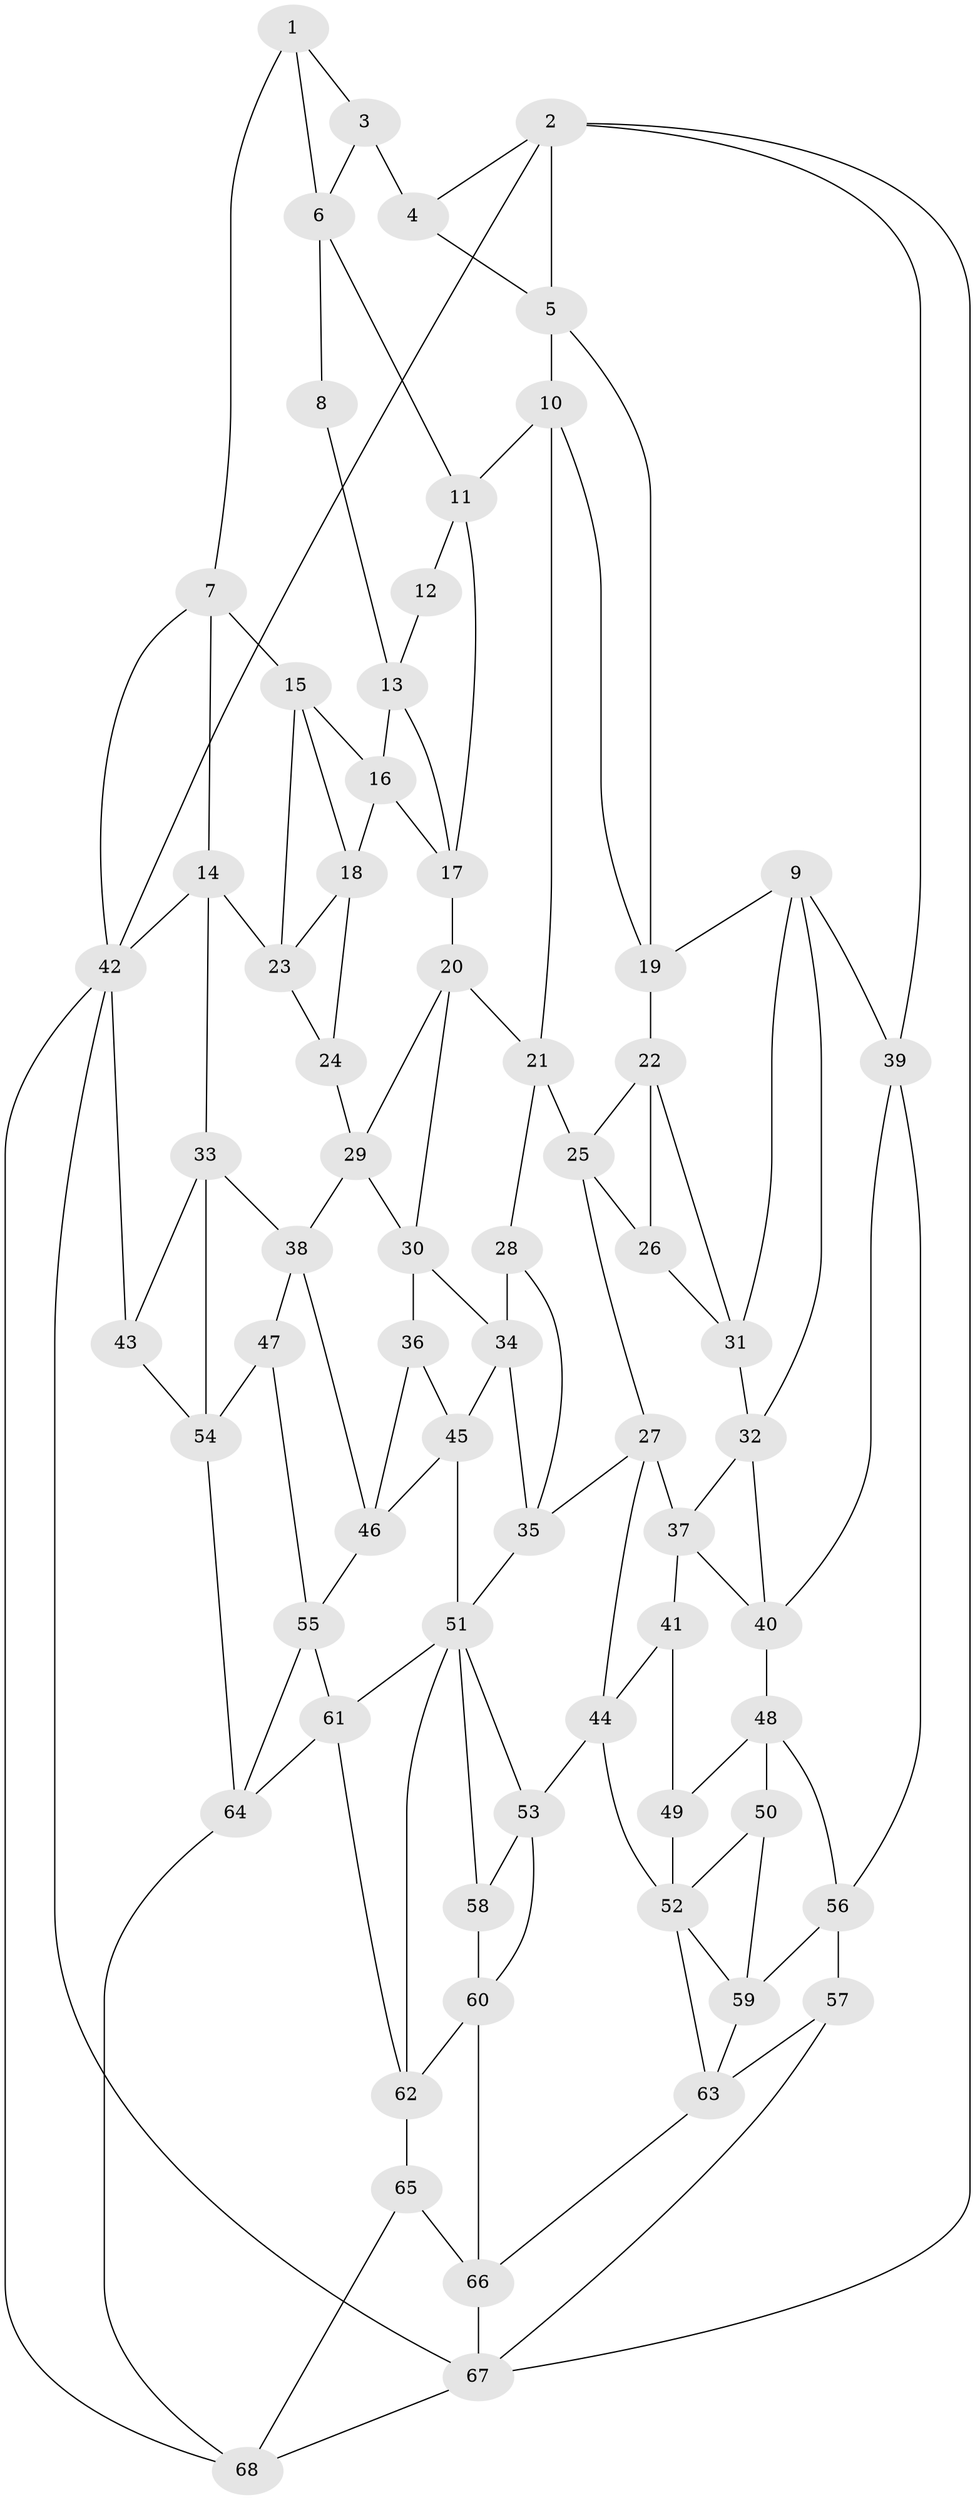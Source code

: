 // original degree distribution, {3: 0.022058823529411766, 4: 0.2426470588235294, 6: 0.2426470588235294, 5: 0.49264705882352944}
// Generated by graph-tools (version 1.1) at 2025/51/03/09/25 03:51:08]
// undirected, 68 vertices, 130 edges
graph export_dot {
graph [start="1"]
  node [color=gray90,style=filled];
  1;
  2;
  3;
  4;
  5;
  6;
  7;
  8;
  9;
  10;
  11;
  12;
  13;
  14;
  15;
  16;
  17;
  18;
  19;
  20;
  21;
  22;
  23;
  24;
  25;
  26;
  27;
  28;
  29;
  30;
  31;
  32;
  33;
  34;
  35;
  36;
  37;
  38;
  39;
  40;
  41;
  42;
  43;
  44;
  45;
  46;
  47;
  48;
  49;
  50;
  51;
  52;
  53;
  54;
  55;
  56;
  57;
  58;
  59;
  60;
  61;
  62;
  63;
  64;
  65;
  66;
  67;
  68;
  1 -- 3 [weight=1.0];
  1 -- 6 [weight=1.0];
  1 -- 7 [weight=1.0];
  2 -- 4 [weight=1.0];
  2 -- 5 [weight=1.0];
  2 -- 39 [weight=1.0];
  2 -- 42 [weight=1.0];
  2 -- 67 [weight=1.0];
  3 -- 4 [weight=1.0];
  3 -- 6 [weight=1.0];
  4 -- 5 [weight=1.0];
  5 -- 10 [weight=1.0];
  5 -- 19 [weight=1.0];
  6 -- 8 [weight=1.0];
  6 -- 11 [weight=1.0];
  7 -- 14 [weight=1.0];
  7 -- 15 [weight=1.0];
  7 -- 42 [weight=1.0];
  8 -- 13 [weight=1.0];
  9 -- 19 [weight=1.0];
  9 -- 31 [weight=1.0];
  9 -- 32 [weight=1.0];
  9 -- 39 [weight=1.0];
  10 -- 11 [weight=1.0];
  10 -- 19 [weight=1.0];
  10 -- 21 [weight=1.0];
  11 -- 12 [weight=1.0];
  11 -- 17 [weight=1.0];
  12 -- 13 [weight=1.0];
  13 -- 16 [weight=1.0];
  13 -- 17 [weight=1.0];
  14 -- 23 [weight=1.0];
  14 -- 33 [weight=1.0];
  14 -- 42 [weight=1.0];
  15 -- 16 [weight=1.0];
  15 -- 18 [weight=1.0];
  15 -- 23 [weight=1.0];
  16 -- 17 [weight=1.0];
  16 -- 18 [weight=1.0];
  17 -- 20 [weight=1.0];
  18 -- 23 [weight=1.0];
  18 -- 24 [weight=1.0];
  19 -- 22 [weight=1.0];
  20 -- 21 [weight=1.0];
  20 -- 29 [weight=1.0];
  20 -- 30 [weight=1.0];
  21 -- 25 [weight=1.0];
  21 -- 28 [weight=1.0];
  22 -- 25 [weight=1.0];
  22 -- 26 [weight=1.0];
  22 -- 31 [weight=1.0];
  23 -- 24 [weight=1.0];
  24 -- 29 [weight=1.0];
  25 -- 26 [weight=1.0];
  25 -- 27 [weight=1.0];
  26 -- 31 [weight=1.0];
  27 -- 35 [weight=1.0];
  27 -- 37 [weight=1.0];
  27 -- 44 [weight=1.0];
  28 -- 34 [weight=1.0];
  28 -- 35 [weight=1.0];
  29 -- 30 [weight=1.0];
  29 -- 38 [weight=1.0];
  30 -- 34 [weight=1.0];
  30 -- 36 [weight=1.0];
  31 -- 32 [weight=1.0];
  32 -- 37 [weight=1.0];
  32 -- 40 [weight=1.0];
  33 -- 38 [weight=1.0];
  33 -- 43 [weight=1.0];
  33 -- 54 [weight=1.0];
  34 -- 35 [weight=1.0];
  34 -- 45 [weight=1.0];
  35 -- 51 [weight=1.0];
  36 -- 45 [weight=1.0];
  36 -- 46 [weight=1.0];
  37 -- 40 [weight=1.0];
  37 -- 41 [weight=1.0];
  38 -- 46 [weight=1.0];
  38 -- 47 [weight=1.0];
  39 -- 40 [weight=1.0];
  39 -- 56 [weight=1.0];
  40 -- 48 [weight=1.0];
  41 -- 44 [weight=1.0];
  41 -- 49 [weight=1.0];
  42 -- 43 [weight=1.0];
  42 -- 67 [weight=1.0];
  42 -- 68 [weight=1.0];
  43 -- 54 [weight=2.0];
  44 -- 52 [weight=1.0];
  44 -- 53 [weight=1.0];
  45 -- 46 [weight=1.0];
  45 -- 51 [weight=1.0];
  46 -- 55 [weight=1.0];
  47 -- 54 [weight=2.0];
  47 -- 55 [weight=1.0];
  48 -- 49 [weight=1.0];
  48 -- 50 [weight=1.0];
  48 -- 56 [weight=1.0];
  49 -- 52 [weight=2.0];
  50 -- 52 [weight=1.0];
  50 -- 59 [weight=1.0];
  51 -- 53 [weight=1.0];
  51 -- 58 [weight=1.0];
  51 -- 61 [weight=1.0];
  51 -- 62 [weight=1.0];
  52 -- 59 [weight=1.0];
  52 -- 63 [weight=1.0];
  53 -- 58 [weight=2.0];
  53 -- 60 [weight=1.0];
  54 -- 64 [weight=1.0];
  55 -- 61 [weight=1.0];
  55 -- 64 [weight=1.0];
  56 -- 57 [weight=1.0];
  56 -- 59 [weight=1.0];
  57 -- 63 [weight=1.0];
  57 -- 67 [weight=1.0];
  58 -- 60 [weight=1.0];
  59 -- 63 [weight=1.0];
  60 -- 62 [weight=1.0];
  60 -- 66 [weight=1.0];
  61 -- 62 [weight=1.0];
  61 -- 64 [weight=1.0];
  62 -- 65 [weight=1.0];
  63 -- 66 [weight=1.0];
  64 -- 68 [weight=1.0];
  65 -- 66 [weight=1.0];
  65 -- 68 [weight=1.0];
  66 -- 67 [weight=1.0];
  67 -- 68 [weight=1.0];
}
